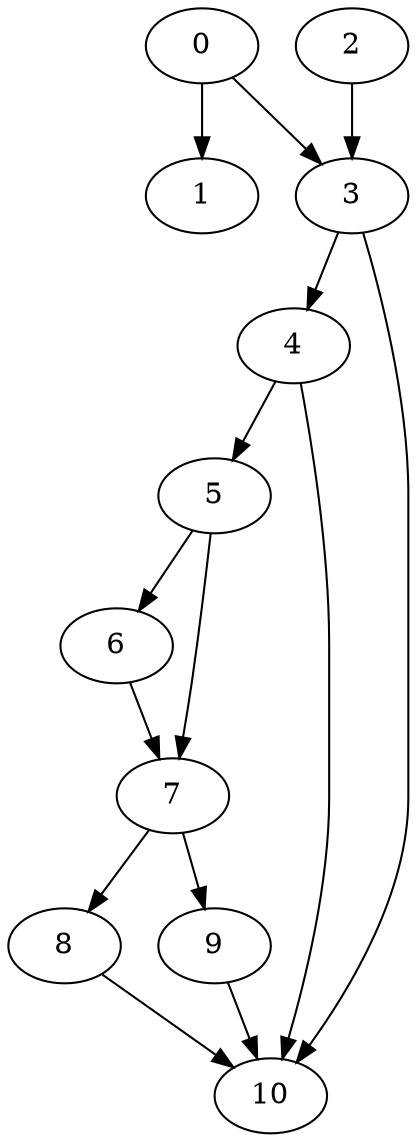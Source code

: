 digraph {
	0
	1
	2
	3
	4
	5
	6
	7
	8
	9
	10
	2 -> 3
	0 -> 3
	3 -> 4
	5 -> 7
	6 -> 7
	7 -> 8
	3 -> 10
	4 -> 10
	8 -> 10
	9 -> 10
	7 -> 9
	0 -> 1
	4 -> 5
	5 -> 6
}
